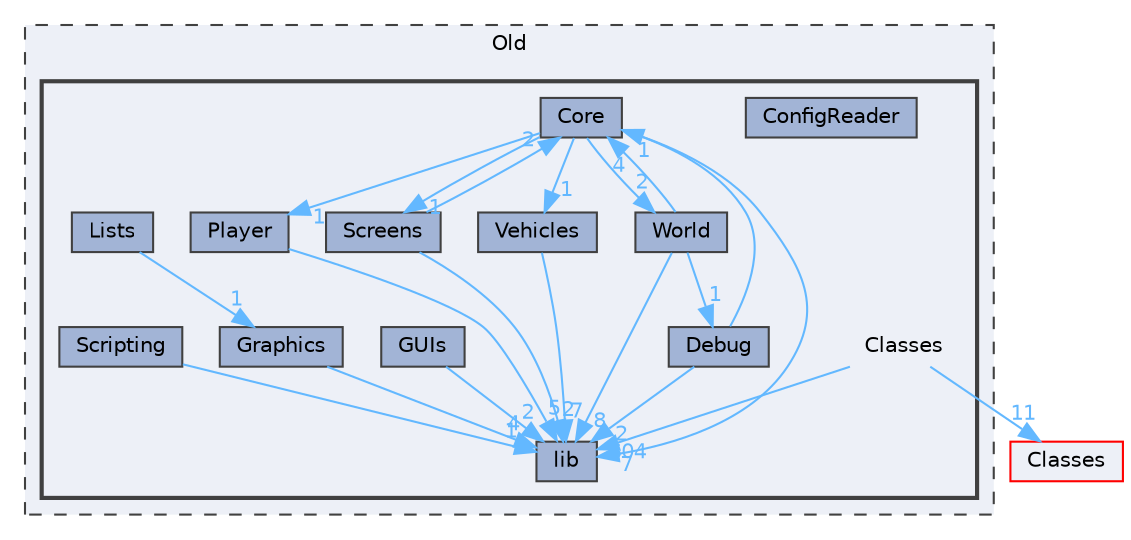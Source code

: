 digraph "C:/Users/HP/Documents/GitHub/Minero-Game/Old/Classes"
{
 // LATEX_PDF_SIZE
  bgcolor="transparent";
  edge [fontname=Helvetica,fontsize=10,labelfontname=Helvetica,labelfontsize=10];
  node [fontname=Helvetica,fontsize=10,shape=box,height=0.2,width=0.4];
  compound=true
  subgraph clusterdir_13b1c29666da8db7dc11b3995fbef0b8 {
    graph [ bgcolor="#edf0f7", pencolor="grey25", label="Old", fontname=Helvetica,fontsize=10 style="filled,dashed", URL="dir_13b1c29666da8db7dc11b3995fbef0b8.html",tooltip=""]
  subgraph clusterdir_2a0b33f18a29a5d7512a293ec4090727 {
    graph [ bgcolor="#edf0f7", pencolor="grey25", label="", fontname=Helvetica,fontsize=10 style="filled,bold", URL="dir_2a0b33f18a29a5d7512a293ec4090727.html",tooltip=""]
    dir_2a0b33f18a29a5d7512a293ec4090727 [shape=plaintext, label="Classes"];
  dir_bc7416d332bac20186fda64d9fe26dc6 [label="ConfigReader", fillcolor="#a2b4d6", color="grey25", style="filled", URL="dir_bc7416d332bac20186fda64d9fe26dc6.html",tooltip=""];
  dir_a42042fe3ccd42a1deb9c511cf44d20c [label="Core", fillcolor="#a2b4d6", color="grey25", style="filled", URL="dir_a42042fe3ccd42a1deb9c511cf44d20c.html",tooltip=""];
  dir_29932379f69837cf01177c4a2b1803ec [label="Debug", fillcolor="#a2b4d6", color="grey25", style="filled", URL="dir_29932379f69837cf01177c4a2b1803ec.html",tooltip=""];
  dir_33be2aeaf202ca872b353dbb8d59a873 [label="Graphics", fillcolor="#a2b4d6", color="grey25", style="filled", URL="dir_33be2aeaf202ca872b353dbb8d59a873.html",tooltip=""];
  dir_c0223a2707363f987dddd0564fec8aba [label="GUIs", fillcolor="#a2b4d6", color="grey25", style="filled", URL="dir_c0223a2707363f987dddd0564fec8aba.html",tooltip=""];
  dir_86e3fabaa487d125112dafeea2881dfa [label="lib", fillcolor="#a2b4d6", color="grey25", style="filled", URL="dir_86e3fabaa487d125112dafeea2881dfa.html",tooltip=""];
  dir_a42f3e90de29c863bb80b9c7b72a7e93 [label="Lists", fillcolor="#a2b4d6", color="grey25", style="filled", URL="dir_a42f3e90de29c863bb80b9c7b72a7e93.html",tooltip=""];
  dir_9d0531635011913739a5a1217663bcca [label="Player", fillcolor="#a2b4d6", color="grey25", style="filled", URL="dir_9d0531635011913739a5a1217663bcca.html",tooltip=""];
  dir_76558946ad1f3e1635d5d058c3cab551 [label="Screens", fillcolor="#a2b4d6", color="grey25", style="filled", URL="dir_76558946ad1f3e1635d5d058c3cab551.html",tooltip=""];
  dir_3ea713aaa5f2e70a4821fcf2c4bd2eb5 [label="Scripting", fillcolor="#a2b4d6", color="grey25", style="filled", URL="dir_3ea713aaa5f2e70a4821fcf2c4bd2eb5.html",tooltip=""];
  dir_76082316a36e066fbb75b0fd04d2ae36 [label="Vehicles", fillcolor="#a2b4d6", color="grey25", style="filled", URL="dir_76082316a36e066fbb75b0fd04d2ae36.html",tooltip=""];
  dir_ecc32ed45ef20077c2a6d928b419bdae [label="World", fillcolor="#a2b4d6", color="grey25", style="filled", URL="dir_ecc32ed45ef20077c2a6d928b419bdae.html",tooltip=""];
  }
  }
  dir_0c68614ac8d8401edbf4146ded722294 [label="Classes", fillcolor="#edf0f7", color="red", style="filled", URL="dir_0c68614ac8d8401edbf4146ded722294.html",tooltip=""];
  dir_2a0b33f18a29a5d7512a293ec4090727->dir_0c68614ac8d8401edbf4146ded722294 [headlabel="11", labeldistance=1.5 headhref="dir_000050_000049.html" href="dir_000050_000049.html" color="steelblue1" fontcolor="steelblue1"];
  dir_2a0b33f18a29a5d7512a293ec4090727->dir_86e3fabaa487d125112dafeea2881dfa [headlabel="604", labeldistance=1.5 headhref="dir_000050_000197.html" href="dir_000050_000197.html" color="steelblue1" fontcolor="steelblue1"];
  dir_a42042fe3ccd42a1deb9c511cf44d20c->dir_76082316a36e066fbb75b0fd04d2ae36 [headlabel="1", labeldistance=1.5 headhref="dir_000058_000333.html" href="dir_000058_000333.html" color="steelblue1" fontcolor="steelblue1"];
  dir_a42042fe3ccd42a1deb9c511cf44d20c->dir_76558946ad1f3e1635d5d058c3cab551 [headlabel="1", labeldistance=1.5 headhref="dir_000058_000269.html" href="dir_000058_000269.html" color="steelblue1" fontcolor="steelblue1"];
  dir_a42042fe3ccd42a1deb9c511cf44d20c->dir_86e3fabaa487d125112dafeea2881dfa [headlabel="7", labeldistance=1.5 headhref="dir_000058_000197.html" href="dir_000058_000197.html" color="steelblue1" fontcolor="steelblue1"];
  dir_a42042fe3ccd42a1deb9c511cf44d20c->dir_9d0531635011913739a5a1217663bcca [headlabel="1", labeldistance=1.5 headhref="dir_000058_000247.html" href="dir_000058_000247.html" color="steelblue1" fontcolor="steelblue1"];
  dir_a42042fe3ccd42a1deb9c511cf44d20c->dir_ecc32ed45ef20077c2a6d928b419bdae [headlabel="2", labeldistance=1.5 headhref="dir_000058_000343.html" href="dir_000058_000343.html" color="steelblue1" fontcolor="steelblue1"];
  dir_29932379f69837cf01177c4a2b1803ec->dir_86e3fabaa487d125112dafeea2881dfa [headlabel="2", labeldistance=1.5 headhref="dir_000061_000197.html" href="dir_000061_000197.html" color="steelblue1" fontcolor="steelblue1"];
  dir_29932379f69837cf01177c4a2b1803ec->dir_a42042fe3ccd42a1deb9c511cf44d20c [headlabel="1", labeldistance=1.5 headhref="dir_000061_000058.html" href="dir_000061_000058.html" color="steelblue1" fontcolor="steelblue1"];
  dir_33be2aeaf202ca872b353dbb8d59a873->dir_86e3fabaa487d125112dafeea2881dfa [headlabel="4", labeldistance=1.5 headhref="dir_000152_000197.html" href="dir_000152_000197.html" color="steelblue1" fontcolor="steelblue1"];
  dir_c0223a2707363f987dddd0564fec8aba->dir_86e3fabaa487d125112dafeea2881dfa [headlabel="2", labeldistance=1.5 headhref="dir_000166_000197.html" href="dir_000166_000197.html" color="steelblue1" fontcolor="steelblue1"];
  dir_a42f3e90de29c863bb80b9c7b72a7e93->dir_33be2aeaf202ca872b353dbb8d59a873 [headlabel="1", labeldistance=1.5 headhref="dir_000207_000152.html" href="dir_000207_000152.html" color="steelblue1" fontcolor="steelblue1"];
  dir_9d0531635011913739a5a1217663bcca->dir_86e3fabaa487d125112dafeea2881dfa [headlabel="5", labeldistance=1.5 headhref="dir_000247_000197.html" href="dir_000247_000197.html" color="steelblue1" fontcolor="steelblue1"];
  dir_76558946ad1f3e1635d5d058c3cab551->dir_86e3fabaa487d125112dafeea2881dfa [headlabel="2", labeldistance=1.5 headhref="dir_000269_000197.html" href="dir_000269_000197.html" color="steelblue1" fontcolor="steelblue1"];
  dir_76558946ad1f3e1635d5d058c3cab551->dir_a42042fe3ccd42a1deb9c511cf44d20c [headlabel="2", labeldistance=1.5 headhref="dir_000269_000058.html" href="dir_000269_000058.html" color="steelblue1" fontcolor="steelblue1"];
  dir_3ea713aaa5f2e70a4821fcf2c4bd2eb5->dir_86e3fabaa487d125112dafeea2881dfa [headlabel="1", labeldistance=1.5 headhref="dir_000271_000197.html" href="dir_000271_000197.html" color="steelblue1" fontcolor="steelblue1"];
  dir_76082316a36e066fbb75b0fd04d2ae36->dir_86e3fabaa487d125112dafeea2881dfa [headlabel="7", labeldistance=1.5 headhref="dir_000333_000197.html" href="dir_000333_000197.html" color="steelblue1" fontcolor="steelblue1"];
  dir_ecc32ed45ef20077c2a6d928b419bdae->dir_29932379f69837cf01177c4a2b1803ec [headlabel="1", labeldistance=1.5 headhref="dir_000343_000061.html" href="dir_000343_000061.html" color="steelblue1" fontcolor="steelblue1"];
  dir_ecc32ed45ef20077c2a6d928b419bdae->dir_86e3fabaa487d125112dafeea2881dfa [headlabel="8", labeldistance=1.5 headhref="dir_000343_000197.html" href="dir_000343_000197.html" color="steelblue1" fontcolor="steelblue1"];
  dir_ecc32ed45ef20077c2a6d928b419bdae->dir_a42042fe3ccd42a1deb9c511cf44d20c [headlabel="4", labeldistance=1.5 headhref="dir_000343_000058.html" href="dir_000343_000058.html" color="steelblue1" fontcolor="steelblue1"];
}
